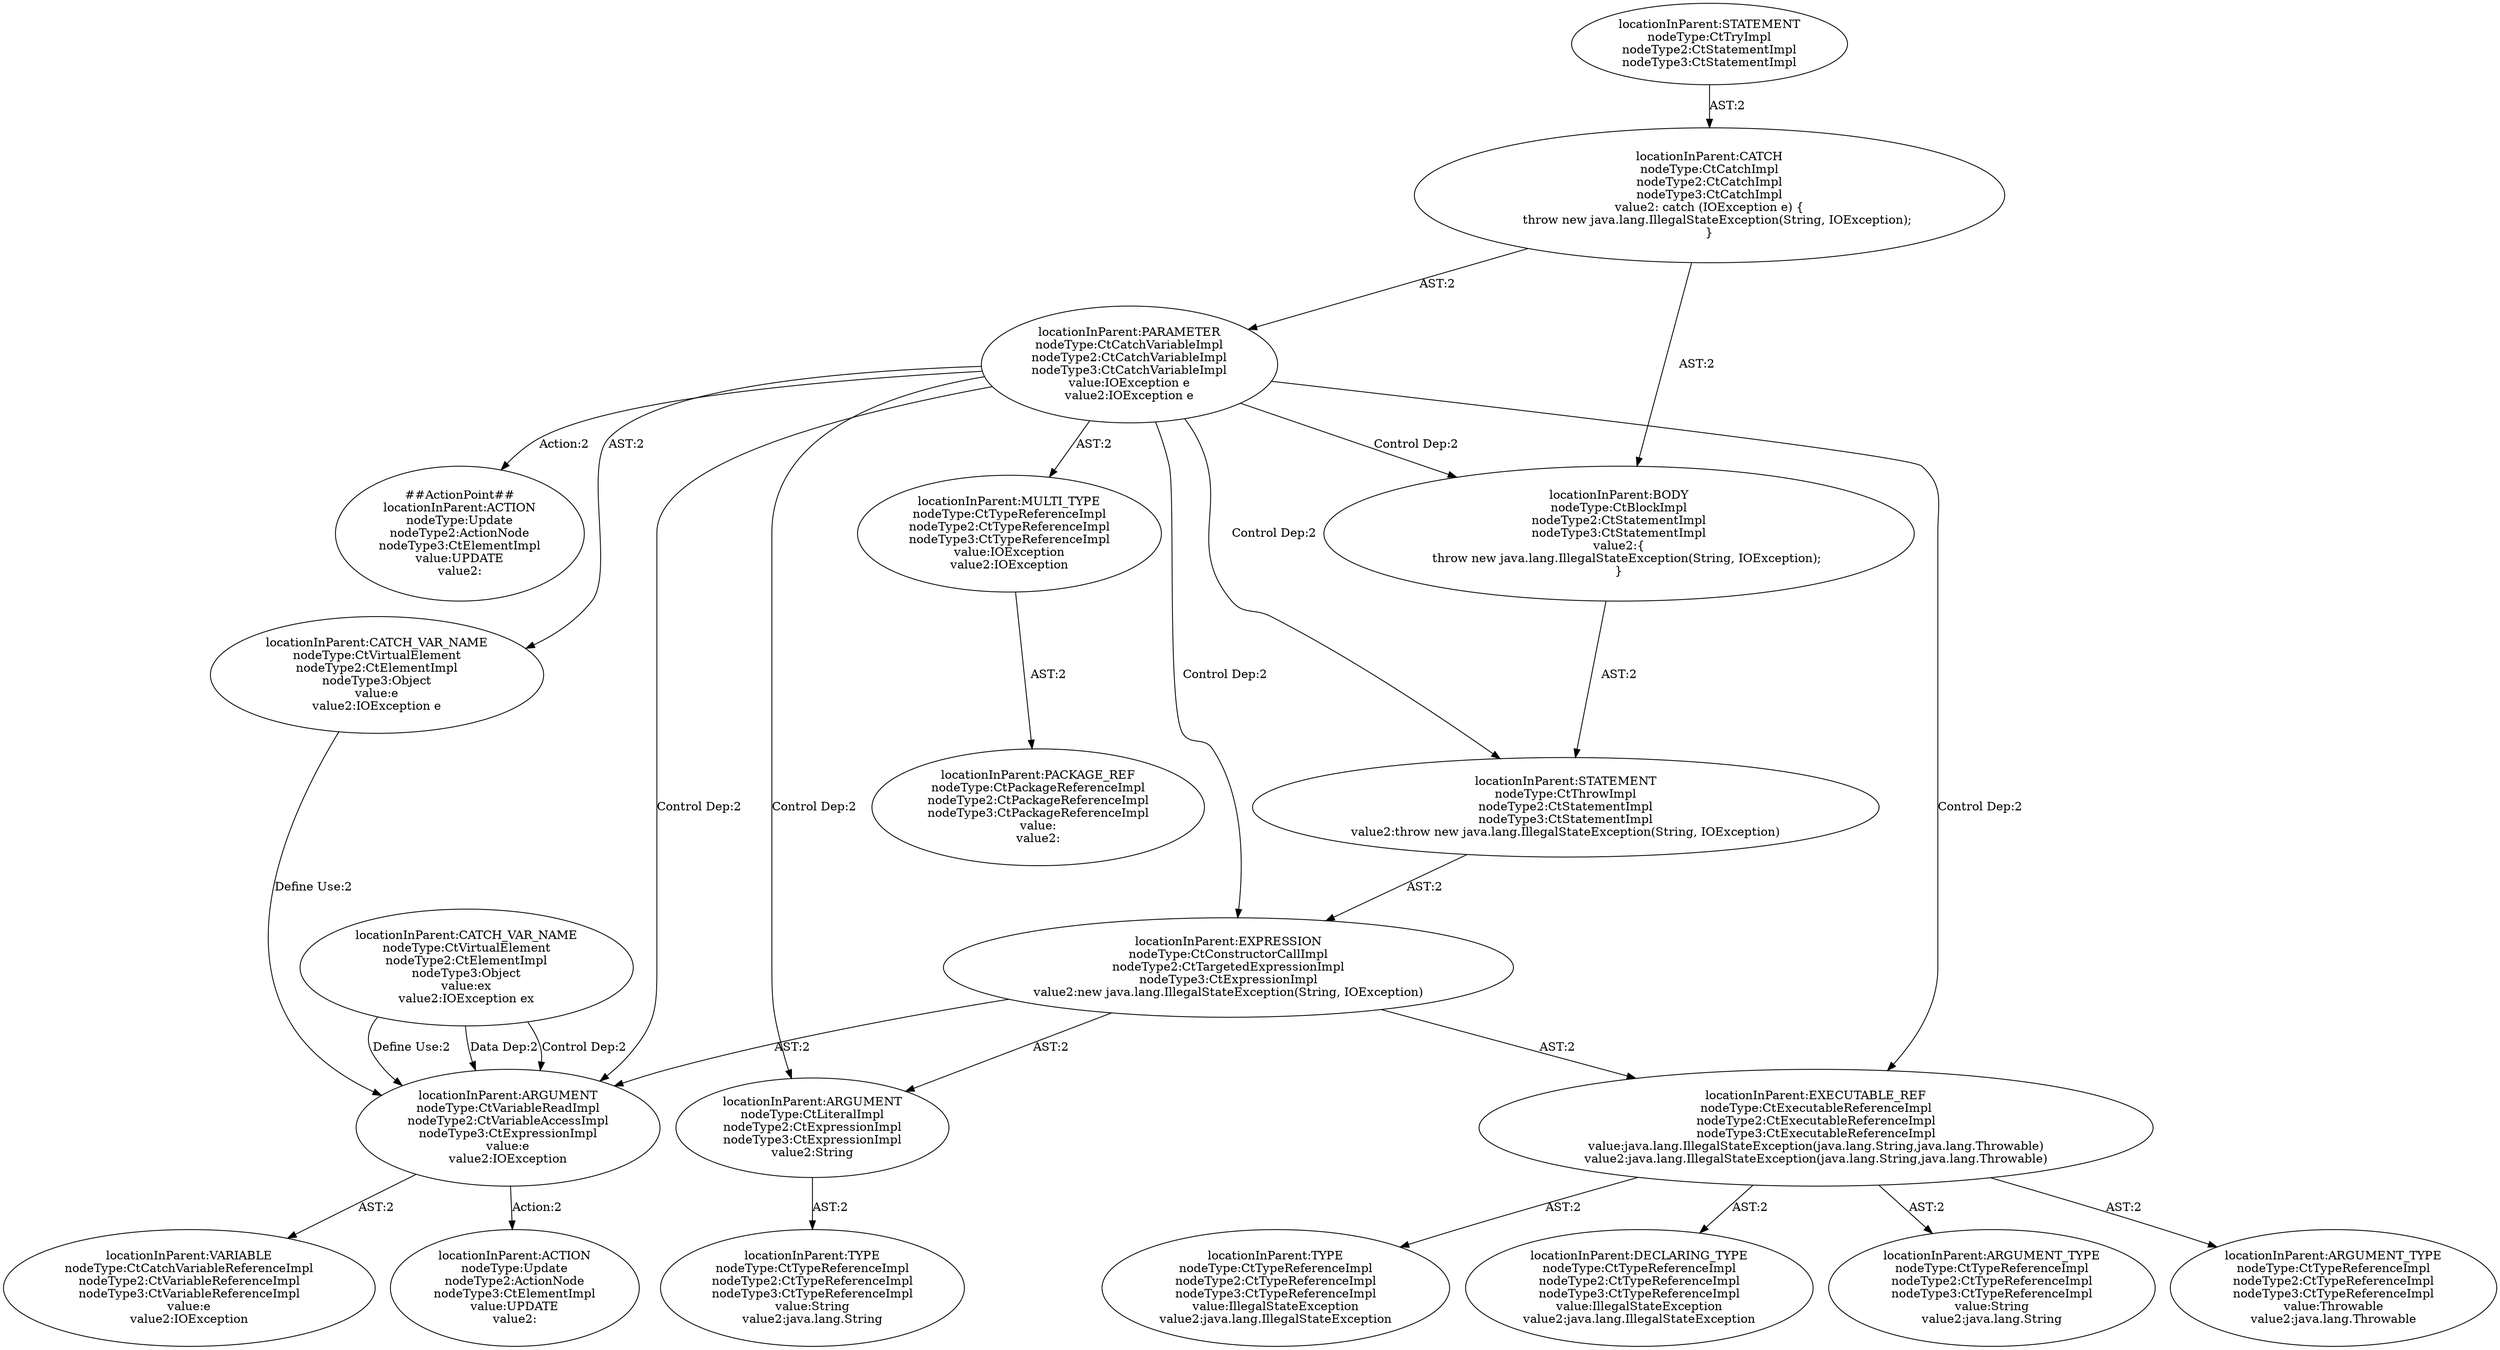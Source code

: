 digraph "Pattern" {
0 [label="##ActionPoint##
locationInParent:ACTION
nodeType:Update
nodeType2:ActionNode
nodeType3:CtElementImpl
value:UPDATE
value2:" shape=ellipse]
1 [label="locationInParent:PARAMETER
nodeType:CtCatchVariableImpl
nodeType2:CtCatchVariableImpl
nodeType3:CtCatchVariableImpl
value:IOException e
value2:IOException e" shape=ellipse]
2 [label="locationInParent:CATCH
nodeType:CtCatchImpl
nodeType2:CtCatchImpl
nodeType3:CtCatchImpl
value2: catch (IOException e) \{
    throw new java.lang.IllegalStateException(String, IOException);
\}" shape=ellipse]
3 [label="locationInParent:STATEMENT
nodeType:CtTryImpl
nodeType2:CtStatementImpl
nodeType3:CtStatementImpl" shape=ellipse]
4 [label="locationInParent:BODY
nodeType:CtBlockImpl
nodeType2:CtStatementImpl
nodeType3:CtStatementImpl
value2:\{
    throw new java.lang.IllegalStateException(String, IOException);
\}" shape=ellipse]
5 [label="locationInParent:CATCH_VAR_NAME
nodeType:CtVirtualElement
nodeType2:CtElementImpl
nodeType3:Object
value:ex
value2:IOException ex" shape=ellipse]
6 [label="locationInParent:ARGUMENT
nodeType:CtVariableReadImpl
nodeType2:CtVariableAccessImpl
nodeType3:CtExpressionImpl
value:e
value2:IOException" shape=ellipse]
7 [label="locationInParent:VARIABLE
nodeType:CtCatchVariableReferenceImpl
nodeType2:CtVariableReferenceImpl
nodeType3:CtVariableReferenceImpl
value:e
value2:IOException" shape=ellipse]
8 [label="locationInParent:ACTION
nodeType:Update
nodeType2:ActionNode
nodeType3:CtElementImpl
value:UPDATE
value2:" shape=ellipse]
9 [label="locationInParent:STATEMENT
nodeType:CtThrowImpl
nodeType2:CtStatementImpl
nodeType3:CtStatementImpl
value2:throw new java.lang.IllegalStateException(String, IOException)" shape=ellipse]
10 [label="locationInParent:EXPRESSION
nodeType:CtConstructorCallImpl
nodeType2:CtTargetedExpressionImpl
nodeType3:CtExpressionImpl
value2:new java.lang.IllegalStateException(String, IOException)" shape=ellipse]
11 [label="locationInParent:EXECUTABLE_REF
nodeType:CtExecutableReferenceImpl
nodeType2:CtExecutableReferenceImpl
nodeType3:CtExecutableReferenceImpl
value:java.lang.IllegalStateException(java.lang.String,java.lang.Throwable)
value2:java.lang.IllegalStateException(java.lang.String,java.lang.Throwable)" shape=ellipse]
12 [label="locationInParent:TYPE
nodeType:CtTypeReferenceImpl
nodeType2:CtTypeReferenceImpl
nodeType3:CtTypeReferenceImpl
value:IllegalStateException
value2:java.lang.IllegalStateException" shape=ellipse]
13 [label="locationInParent:ARGUMENT
nodeType:CtLiteralImpl
nodeType2:CtExpressionImpl
nodeType3:CtExpressionImpl
value2:String" shape=ellipse]
14 [label="locationInParent:TYPE
nodeType:CtTypeReferenceImpl
nodeType2:CtTypeReferenceImpl
nodeType3:CtTypeReferenceImpl
value:String
value2:java.lang.String" shape=ellipse]
15 [label="locationInParent:DECLARING_TYPE
nodeType:CtTypeReferenceImpl
nodeType2:CtTypeReferenceImpl
nodeType3:CtTypeReferenceImpl
value:IllegalStateException
value2:java.lang.IllegalStateException" shape=ellipse]
16 [label="locationInParent:ARGUMENT_TYPE
nodeType:CtTypeReferenceImpl
nodeType2:CtTypeReferenceImpl
nodeType3:CtTypeReferenceImpl
value:String
value2:java.lang.String" shape=ellipse]
17 [label="locationInParent:ARGUMENT_TYPE
nodeType:CtTypeReferenceImpl
nodeType2:CtTypeReferenceImpl
nodeType3:CtTypeReferenceImpl
value:Throwable
value2:java.lang.Throwable" shape=ellipse]
18 [label="locationInParent:CATCH_VAR_NAME
nodeType:CtVirtualElement
nodeType2:CtElementImpl
nodeType3:Object
value:e
value2:IOException e" shape=ellipse]
19 [label="locationInParent:MULTI_TYPE
nodeType:CtTypeReferenceImpl
nodeType2:CtTypeReferenceImpl
nodeType3:CtTypeReferenceImpl
value:IOException
value2:IOException" shape=ellipse]
20 [label="locationInParent:PACKAGE_REF
nodeType:CtPackageReferenceImpl
nodeType2:CtPackageReferenceImpl
nodeType3:CtPackageReferenceImpl
value:
value2:" shape=ellipse]
1 -> 0 [label="Action:2"];
1 -> 18 [label="AST:2"];
1 -> 19 [label="AST:2"];
1 -> 4 [label="Control Dep:2"];
1 -> 9 [label="Control Dep:2"];
1 -> 10 [label="Control Dep:2"];
1 -> 11 [label="Control Dep:2"];
1 -> 13 [label="Control Dep:2"];
1 -> 6 [label="Control Dep:2"];
2 -> 1 [label="AST:2"];
2 -> 4 [label="AST:2"];
3 -> 2 [label="AST:2"];
4 -> 9 [label="AST:2"];
5 -> 6 [label="Define Use:2"];
5 -> 6 [label="Data Dep:2"];
5 -> 6 [label="Control Dep:2"];
6 -> 7 [label="AST:2"];
6 -> 8 [label="Action:2"];
9 -> 10 [label="AST:2"];
10 -> 6 [label="AST:2"];
10 -> 11 [label="AST:2"];
10 -> 13 [label="AST:2"];
11 -> 15 [label="AST:2"];
11 -> 12 [label="AST:2"];
11 -> 16 [label="AST:2"];
11 -> 17 [label="AST:2"];
13 -> 14 [label="AST:2"];
18 -> 6 [label="Define Use:2"];
19 -> 20 [label="AST:2"];
}
